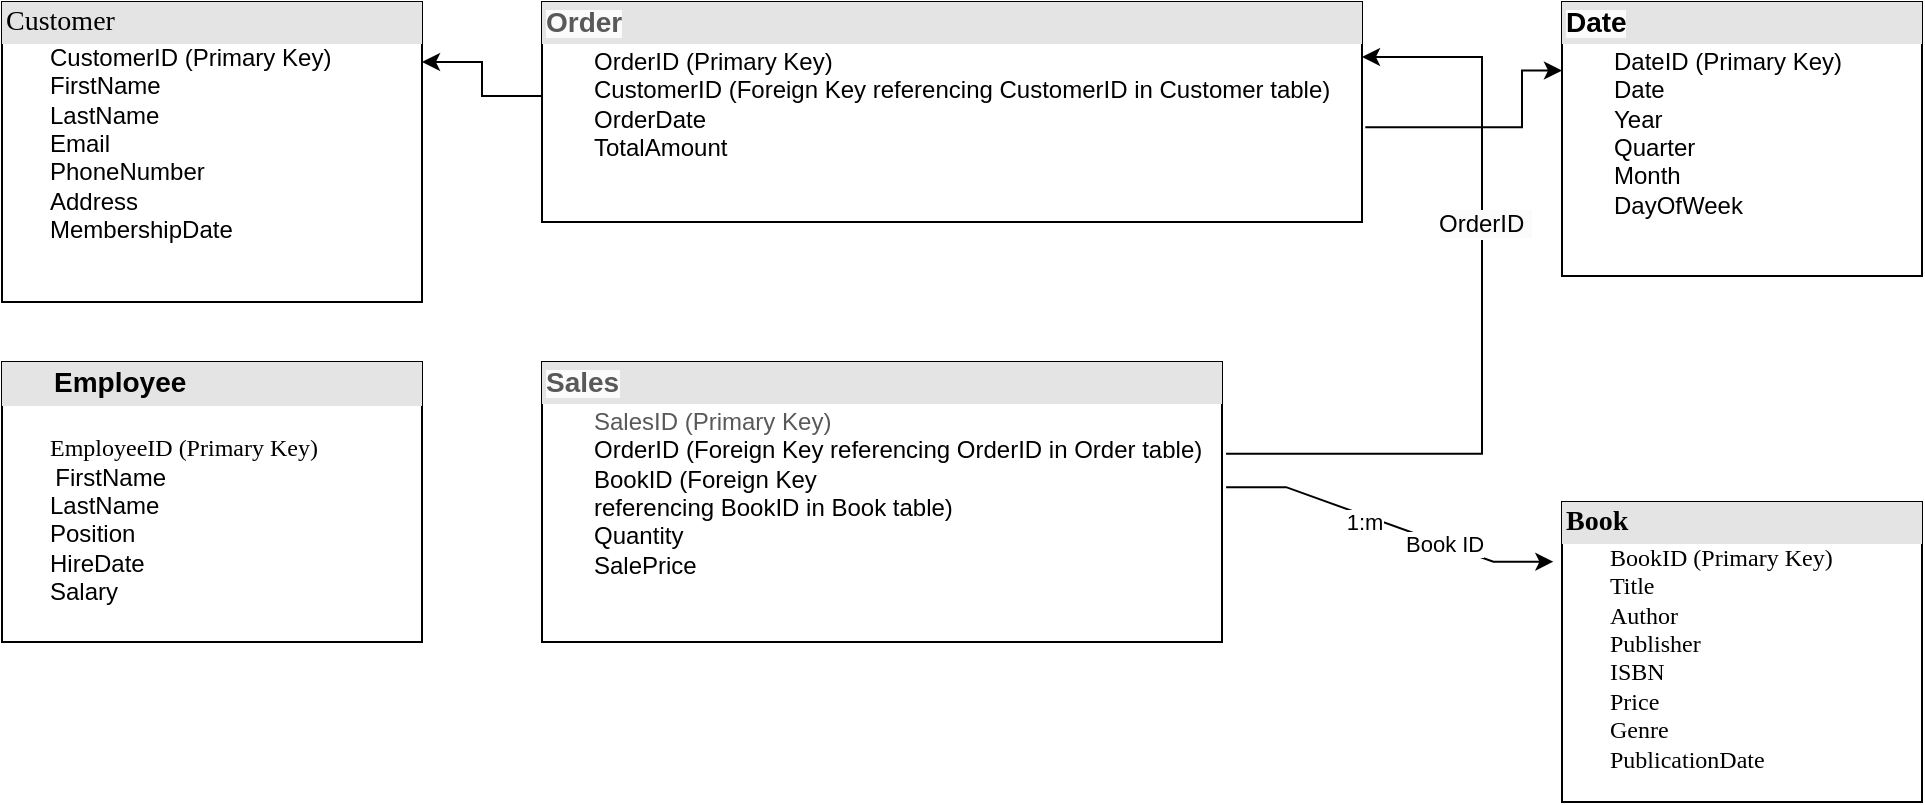 <mxfile version="25.0.3">
  <diagram name="Page-1" id="2ca16b54-16f6-2749-3443-fa8db7711227">
    <mxGraphModel dx="1050" dy="545" grid="1" gridSize="10" guides="1" tooltips="1" connect="1" arrows="1" fold="1" page="1" pageScale="1" pageWidth="1100" pageHeight="850" background="none" math="0" shadow="0">
      <root>
        <mxCell id="0" />
        <mxCell id="1" parent="0" />
        <mxCell id="2ed32ef02a7f4228-2" value="&lt;div style=&quot;box-sizing: border-box ; width: 100% ; background: #e4e4e4 ; padding: 2px&quot;&gt;&lt;font style=&quot;font-size: 14px;&quot;&gt;Customer&lt;/font&gt;&lt;/div&gt;&lt;p style=&quot;margin-top:0in;margin-right:0in;margin-bottom:0in;margin-left:.25in;&lt;br/&gt;text-align:justify&quot;&gt;&lt;span style=&quot;font-family:&amp;quot;Arial&amp;quot;,sans-serif;mso-ascii-theme-font:&lt;br/&gt;minor-bidi;mso-hansi-theme-font:minor-bidi;mso-bidi-font-family:&amp;quot;Times New Roman&amp;quot;;&lt;br/&gt;color:#595959;mso-themecolor:text1;mso-themetint:166&quot;&gt;CustomerID (Primary Key)&lt;/span&gt;&lt;/p&gt;&lt;p style=&quot;margin-top:0in;margin-right:0in;margin-bottom:0in;margin-left:.25in;&lt;br/&gt;text-align:justify&quot;&gt;&lt;span style=&quot;font-family:&amp;quot;Arial&amp;quot;,sans-serif;mso-ascii-theme-font:&lt;br/&gt;minor-bidi;mso-hansi-theme-font:minor-bidi;mso-bidi-font-family:&amp;quot;Times New Roman&amp;quot;;&lt;br/&gt;color:#595959;mso-themecolor:text1;mso-themetint:166&quot;&gt;FirstName&lt;/span&gt;&lt;/p&gt;&lt;p style=&quot;margin-top:0in;margin-right:0in;margin-bottom:0in;margin-left:.25in;&lt;br/&gt;text-align:justify&quot;&gt;&lt;span style=&quot;font-family:&amp;quot;Arial&amp;quot;,sans-serif;mso-ascii-theme-font:&lt;br/&gt;minor-bidi;mso-hansi-theme-font:minor-bidi;mso-bidi-font-family:&amp;quot;Times New Roman&amp;quot;;&lt;br/&gt;color:#595959;mso-themecolor:text1;mso-themetint:166&quot;&gt;LastName&lt;/span&gt;&lt;/p&gt;&lt;p style=&quot;margin-top:0in;margin-right:0in;margin-bottom:0in;margin-left:.25in;&lt;br/&gt;text-align:justify&quot;&gt;&lt;span style=&quot;font-family:&amp;quot;Arial&amp;quot;,sans-serif;mso-ascii-theme-font:&lt;br/&gt;minor-bidi;mso-hansi-theme-font:minor-bidi;mso-bidi-font-family:&amp;quot;Times New Roman&amp;quot;;&lt;br/&gt;color:#595959;mso-themecolor:text1;mso-themetint:166&quot;&gt;Email&lt;/span&gt;&lt;/p&gt;&lt;p style=&quot;margin-top:0in;margin-right:0in;margin-bottom:0in;margin-left:.25in;&lt;br/&gt;text-align:justify&quot;&gt;&lt;span style=&quot;font-family:&amp;quot;Arial&amp;quot;,sans-serif;mso-ascii-theme-font:&lt;br/&gt;minor-bidi;mso-hansi-theme-font:minor-bidi;mso-bidi-font-family:&amp;quot;Times New Roman&amp;quot;;&lt;br/&gt;color:#595959;mso-themecolor:text1;mso-themetint:166&quot;&gt;PhoneNumber&lt;/span&gt;&lt;/p&gt;&lt;p style=&quot;margin-top:0in;margin-right:0in;margin-bottom:0in;margin-left:.25in;&lt;br/&gt;text-align:justify&quot;&gt;&lt;span style=&quot;font-family:&amp;quot;Arial&amp;quot;,sans-serif;mso-ascii-theme-font:&lt;br/&gt;minor-bidi;mso-hansi-theme-font:minor-bidi;mso-bidi-font-family:&amp;quot;Times New Roman&amp;quot;;&lt;br/&gt;color:#595959;mso-themecolor:text1;mso-themetint:166&quot;&gt;Address&lt;/span&gt;&lt;/p&gt;&lt;p style=&quot;margin-top:0in;margin-right:0in;margin-bottom:0in;margin-left:.25in;&lt;br/&gt;text-align:justify&quot;&gt;&lt;span style=&quot;font-family:&amp;quot;Arial&amp;quot;,sans-serif;mso-ascii-theme-font:&lt;br/&gt;minor-bidi;mso-hansi-theme-font:minor-bidi;mso-bidi-font-family:&amp;quot;Times New Roman&amp;quot;;&lt;br/&gt;color:#595959;mso-themecolor:text1;mso-themetint:166&quot;&gt;MembershipDate&lt;/span&gt;&lt;/p&gt;&lt;table style=&quot;width: 100% ; font-size: 1em&quot; cellpadding=&quot;2&quot; cellspacing=&quot;0&quot;&gt;&lt;tbody&gt;&lt;/tbody&gt;&lt;/table&gt;" style="verticalAlign=top;align=left;overflow=fill;html=1;rounded=0;shadow=0;comic=0;labelBackgroundColor=none;strokeWidth=1;fontFamily=Verdana;fontSize=12" parent="1" vertex="1">
          <mxGeometry x="50" y="100" width="210" height="150" as="geometry" />
        </mxCell>
        <mxCell id="2ed32ef02a7f4228-6" value="&lt;div style=&quot;box-sizing: border-box ; width: 100% ; background: #e4e4e4 ; padding: 2px&quot;&gt;&lt;b style=&quot;background-color: rgb(251, 251, 251);&quot;&gt;&lt;span style=&quot;font-family: Arial, sans-serif;&quot;&gt;&lt;font style=&quot;font-size: 14px;&quot;&gt;Date&lt;/font&gt;&lt;/span&gt;&lt;/b&gt;&lt;/div&gt;&lt;table style=&quot;width: 100% ; font-size: 1em&quot; cellpadding=&quot;2&quot; cellspacing=&quot;0&quot;&gt;&lt;tbody&gt;&lt;tr&gt;&lt;td&gt;&lt;pre style=&quot;margin-top:0in;margin-right:0in;margin-bottom:0in;margin-left:.25in;&lt;br/&gt;text-align:justify&quot;&gt;&lt;span style=&quot;background-color: initial; font-family: Arial, sans-serif; font-size: 1em;&quot;&gt;DateID (Primary Key)&lt;br&gt;&lt;/span&gt;&lt;span style=&quot;font-family:&amp;quot;Arial&amp;quot;,sans-serif;mso-ascii-theme-font:&lt;br/&gt;minor-bidi;mso-hansi-theme-font:minor-bidi;mso-bidi-font-family:&amp;quot;Times New Roman&amp;quot;;&lt;br/&gt;color:#595959;mso-themecolor:text1;mso-themetint:166&quot;&gt;Date&lt;br&gt;&lt;/span&gt;&lt;span style=&quot;font-family:&amp;quot;Arial&amp;quot;,sans-serif;mso-ascii-theme-font:&lt;br/&gt;minor-bidi;mso-hansi-theme-font:minor-bidi;mso-bidi-font-family:&amp;quot;Times New Roman&amp;quot;;&lt;br/&gt;color:#595959;mso-themecolor:text1;mso-themetint:166&quot;&gt;Year&lt;br&gt;&lt;/span&gt;&lt;span style=&quot;font-family:&amp;quot;Arial&amp;quot;,sans-serif;mso-ascii-theme-font:&lt;br/&gt;minor-bidi;mso-hansi-theme-font:minor-bidi;mso-bidi-font-family:&amp;quot;Times New Roman&amp;quot;;&lt;br/&gt;color:#595959;mso-themecolor:text1;mso-themetint:166&quot;&gt;Quarter&lt;br&gt;&lt;/span&gt;&lt;span style=&quot;font-family:&amp;quot;Arial&amp;quot;,sans-serif;mso-ascii-theme-font:&lt;br/&gt;minor-bidi;mso-hansi-theme-font:minor-bidi;mso-bidi-font-family:&amp;quot;Times New Roman&amp;quot;;&lt;br/&gt;color:#595959;mso-themecolor:text1;mso-themetint:166&quot;&gt;Month&lt;br&gt;&lt;/span&gt;&lt;span style=&quot;font-family:&amp;quot;Arial&amp;quot;,sans-serif;mso-ascii-theme-font:&lt;br/&gt;minor-bidi;mso-hansi-theme-font:minor-bidi;mso-bidi-font-family:&amp;quot;Times New Roman&amp;quot;;&lt;br/&gt;color:#595959;mso-themecolor:text1;mso-themetint:166&quot;&gt;DayOfWeek&lt;/span&gt;&lt;/pre&gt;&lt;/td&gt;&lt;td&gt;&lt;br&gt;&lt;/td&gt;&lt;/tr&gt;&lt;/tbody&gt;&lt;/table&gt;" style="verticalAlign=top;align=left;overflow=fill;html=1;rounded=0;shadow=0;comic=0;labelBackgroundColor=none;strokeWidth=1;fontFamily=Verdana;fontSize=12" parent="1" vertex="1">
          <mxGeometry x="830" y="100" width="180" height="137" as="geometry" />
        </mxCell>
        <mxCell id="2ed32ef02a7f4228-8" value="&lt;div style=&quot;box-sizing: border-box ; width: 100% ; background: #e4e4e4 ; padding: 2px&quot;&gt;&lt;font style=&quot;font-size: 14px;&quot;&gt;&lt;b&gt;Book&lt;/b&gt;&lt;/font&gt;&lt;span style=&quot;white-space-collapse: preserve; background-color: initial;&quot;&gt;&#x9;&lt;/span&gt;&lt;/div&gt;&lt;span style=&quot;background-color: initial; white-space-collapse: preserve;&quot;&gt;&#x9;&lt;/span&gt;BookID (Primary Key)&lt;div&gt;&lt;span style=&quot;background-color: initial;&quot;&gt;&lt;span style=&quot;white-space: pre;&quot;&gt;&#x9;&lt;/span&gt;Title&lt;/span&gt;&lt;br&gt;&lt;span style=&quot;background-color: initial; white-space-collapse: preserve;&quot;&gt;&#x9;&lt;/span&gt;&lt;span style=&quot;background-color: initial;&quot;&gt;Author&lt;/span&gt;&lt;br&gt;&lt;span style=&quot;background-color: initial;&quot;&gt;&lt;span style=&quot;white-space-collapse: preserve;&quot;&gt;&#x9;&lt;/span&gt;Publishe&lt;/span&gt;&lt;span style=&quot;background-color: initial;&quot;&gt;r&lt;/span&gt;&lt;br&gt;&lt;span style=&quot;background-color: initial; white-space-collapse: preserve;&quot;&gt;&#x9;&lt;/span&gt;&lt;span style=&quot;background-color: initial;&quot;&gt;ISBN&lt;/span&gt;&lt;br&gt;&lt;span style=&quot;background-color: initial; white-space-collapse: preserve;&quot;&gt;&#x9;&lt;/span&gt;&lt;span style=&quot;background-color: initial;&quot;&gt;Price&lt;/span&gt;&lt;br&gt;&lt;span style=&quot;background-color: initial; white-space-collapse: preserve;&quot;&gt;&#x9;&lt;/span&gt;&lt;span style=&quot;background-color: initial;&quot;&gt;Genre&lt;/span&gt;&lt;br&gt;&lt;span style=&quot;background-color: initial; white-space-collapse: preserve;&quot;&gt;&#x9;&lt;/span&gt;&lt;span style=&quot;background-color: initial;&quot;&gt;PublicationDate&lt;/span&gt;&lt;br&gt;&lt;div&gt;&lt;br&gt;&lt;/div&gt;&lt;/div&gt;" style="verticalAlign=top;align=left;overflow=fill;html=1;rounded=0;shadow=0;comic=0;labelBackgroundColor=none;strokeWidth=1;fontFamily=Verdana;fontSize=12" parent="1" vertex="1">
          <mxGeometry x="830" y="350" width="180" height="150" as="geometry" />
        </mxCell>
        <mxCell id="h2hBRdDHkFJv4tZZHOCW-15" style="edgeStyle=elbowEdgeStyle;rounded=0;orthogonalLoop=1;jettySize=auto;html=1;exitX=1.006;exitY=0.328;exitDx=0;exitDy=0;entryX=1;entryY=0.25;entryDx=0;entryDy=0;exitPerimeter=0;" edge="1" parent="1" source="2ed32ef02a7f4228-9" target="2ed32ef02a7f4228-11">
          <mxGeometry relative="1" as="geometry">
            <mxPoint x="730" y="140" as="targetPoint" />
            <mxPoint x="660" y="325" as="sourcePoint" />
            <Array as="points">
              <mxPoint x="790" y="282.5" />
            </Array>
          </mxGeometry>
        </mxCell>
        <mxCell id="h2hBRdDHkFJv4tZZHOCW-16" value="&lt;span style=&quot;font-family: Arial, sans-serif; font-size: 12px; text-align: left; background-color: rgb(251, 251, 251);&quot;&gt;OrderID&amp;nbsp;&lt;/span&gt;" style="edgeLabel;html=1;align=center;verticalAlign=middle;resizable=0;points=[];" vertex="1" connectable="0" parent="h2hBRdDHkFJv4tZZHOCW-15">
          <mxGeometry x="0.784" y="-5" relative="1" as="geometry">
            <mxPoint x="19" y="88" as="offset" />
          </mxGeometry>
        </mxCell>
        <mxCell id="2ed32ef02a7f4228-9" value="&lt;div style=&quot;box-sizing:border-box;width:100%;background:#e4e4e4;padding:2px;&quot;&gt;&lt;b style=&quot;text-align: justify; background-color: rgb(251, 251, 251);&quot;&gt;&lt;span style=&quot;font-family: Arial, sans-serif; color: rgb(89, 89, 89);&quot;&gt;&lt;font style=&quot;font-size: 14px;&quot;&gt;Sales&lt;/font&gt;&lt;/span&gt;&lt;/b&gt;&lt;/div&gt;&lt;table style=&quot;width:100%;font-size:1em;&quot; cellpadding=&quot;2&quot; cellspacing=&quot;0&quot;&gt;&lt;tbody&gt;&lt;tr&gt;&lt;td&gt;&lt;pre style=&quot;margin-top:0in;margin-right:0in;margin-bottom:0in;margin-left:.25in;&lt;br/&gt;text-align:justify&quot;&gt;&lt;span style=&quot;color: rgb(89, 89, 89); font-family: Arial, sans-serif; font-size: 1em; background-color: initial;&quot;&gt;SalesID (Primary Key)&lt;br&gt;&lt;/span&gt;&lt;span style=&quot;font-family:&amp;quot;Arial&amp;quot;,sans-serif;mso-ascii-theme-font:&lt;br/&gt;minor-bidi;mso-hansi-theme-font:minor-bidi;mso-bidi-font-family:&amp;quot;Times New Roman&amp;quot;;&lt;br/&gt;color:#595959;mso-themecolor:text1;mso-themetint:166&quot;&gt;OrderID (Foreign Key referencing OrderID in Order table)&lt;br&gt;&lt;/span&gt;&lt;span style=&quot;font-family:&amp;quot;Arial&amp;quot;,sans-serif;mso-ascii-theme-font:&lt;br/&gt;minor-bidi;mso-hansi-theme-font:minor-bidi;mso-bidi-font-family:&amp;quot;Times New Roman&amp;quot;;&lt;br/&gt;color:#595959;mso-themecolor:text1;mso-themetint:166&quot;&gt;BookID (Foreign Key&lt;br&gt;&lt;/span&gt;&lt;span style=&quot;font-family:&amp;quot;Arial&amp;quot;,sans-serif;mso-ascii-theme-font:&lt;br/&gt;minor-bidi;mso-hansi-theme-font:minor-bidi;mso-bidi-font-family:&amp;quot;Times New Roman&amp;quot;;&lt;br/&gt;color:#595959;mso-themecolor:text1;mso-themetint:166&quot;&gt;referencing BookID in Book table)&lt;br&gt;&lt;/span&gt;&lt;span style=&quot;font-family:&amp;quot;Arial&amp;quot;,sans-serif;mso-ascii-theme-font:&lt;br/&gt;minor-bidi;mso-hansi-theme-font:minor-bidi;mso-bidi-font-family:&amp;quot;Times New Roman&amp;quot;;&lt;br/&gt;color:#595959;mso-themecolor:text1;mso-themetint:166&quot;&gt;Quantity&lt;br&gt;&lt;/span&gt;&lt;span style=&quot;font-family:&amp;quot;Arial&amp;quot;,sans-serif;mso-ascii-theme-font:&lt;br/&gt;minor-bidi;mso-hansi-theme-font:minor-bidi;mso-bidi-font-family:&amp;quot;Times New Roman&amp;quot;;&lt;br/&gt;color:#595959;mso-themecolor:text1;mso-themetint:166&quot;&gt;SalePrice&lt;/span&gt;&lt;/pre&gt;&lt;/td&gt;&lt;td&gt;&lt;br&gt;&lt;/td&gt;&lt;/tr&gt;&lt;/tbody&gt;&lt;/table&gt;" style="verticalAlign=top;align=left;overflow=fill;html=1;rounded=0;shadow=0;comic=0;labelBackgroundColor=none;strokeWidth=1;fontFamily=Verdana;fontSize=12" parent="1" vertex="1">
          <mxGeometry x="320" y="280" width="340" height="140" as="geometry" />
        </mxCell>
        <mxCell id="2ed32ef02a7f4228-10" value="&lt;div style=&quot;box-sizing: border-box ; width: 100% ; background: #e4e4e4 ; padding: 2px&quot;&gt;&lt;p style=&quot;margin-top:0in;margin-right:0in;margin-bottom:0in;margin-left:.25in;&lt;br/&gt;text-align:justify&quot;&gt;&lt;font style=&quot;font-size: 14px;&quot;&gt;&lt;b style=&quot;&quot;&gt;&lt;span style=&quot;font-family: Arial, sans-serif;&quot;&gt;Employee&lt;/span&gt;&lt;/b&gt;&lt;/font&gt;&lt;/p&gt;&lt;/div&gt;&lt;div&gt;&lt;div&gt;&lt;span style=&quot;white-space-collapse: preserve; background-color: initial;&quot;&gt;&#x9;&lt;/span&gt;&lt;/div&gt;&lt;div&gt;&lt;span style=&quot;background-color: initial;&quot;&gt;&lt;span style=&quot;white-space: pre;&quot;&gt;&#x9;&lt;/span&gt;EmployeeID (Primary Key)&lt;/span&gt;&lt;/div&gt;&lt;div&gt;&lt;span style=&quot;background-color: initial; font-family: Arial, sans-serif;&quot;&gt;&lt;span style=&quot;white-space: pre;&quot;&gt;&#x9;&lt;/span&gt;FirstName&lt;/span&gt;&lt;/div&gt;&lt;div&gt;&lt;/div&gt;&lt;div&gt;&lt;div&gt;&lt;p style=&quot;margin-top:0in;margin-right:0in;margin-bottom:0in;margin-left:.25in;&lt;br/&gt;text-align:justify&quot;&gt;&lt;span style=&quot;font-family:&amp;quot;Arial&amp;quot;,sans-serif;mso-ascii-theme-font:&lt;br/&gt;minor-bidi;mso-hansi-theme-font:minor-bidi;mso-bidi-font-family:&amp;quot;Times New Roman&amp;quot;;&lt;br/&gt;color:#595959;mso-themecolor:text1;mso-themetint:166&quot;&gt;LastName&lt;/span&gt;&lt;/p&gt;&lt;p style=&quot;margin-top:0in;margin-right:0in;margin-bottom:0in;margin-left:.25in;&lt;br/&gt;text-align:justify&quot;&gt;&lt;span style=&quot;font-family:&amp;quot;Arial&amp;quot;,sans-serif;mso-ascii-theme-font:&lt;br/&gt;minor-bidi;mso-hansi-theme-font:minor-bidi;mso-bidi-font-family:&amp;quot;Times New Roman&amp;quot;;&lt;br/&gt;color:#595959;mso-themecolor:text1;mso-themetint:166&quot;&gt;Position&lt;/span&gt;&lt;/p&gt;&lt;p style=&quot;margin-top:0in;margin-right:0in;margin-bottom:0in;margin-left:.25in;&lt;br/&gt;text-align:justify&quot;&gt;&lt;span style=&quot;font-family:&amp;quot;Arial&amp;quot;,sans-serif;mso-ascii-theme-font:&lt;br/&gt;minor-bidi;mso-hansi-theme-font:minor-bidi;mso-bidi-font-family:&amp;quot;Times New Roman&amp;quot;;&lt;br/&gt;color:#595959;mso-themecolor:text1;mso-themetint:166&quot;&gt;HireDate&lt;/span&gt;&lt;/p&gt;&lt;p style=&quot;margin-top:0in;margin-right:0in;margin-bottom:0in;margin-left:.25in;&lt;br/&gt;text-align:justify&quot;&gt;&lt;span style=&quot;font-family:&amp;quot;Arial&amp;quot;,sans-serif;mso-ascii-theme-font:&lt;br/&gt;minor-bidi;mso-hansi-theme-font:minor-bidi;mso-bidi-font-family:&amp;quot;Times New Roman&amp;quot;;&lt;br/&gt;color:#595959;mso-themecolor:text1;mso-themetint:166&quot;&gt;Salary&lt;/span&gt;&lt;/p&gt;&lt;/div&gt;&lt;/div&gt;&lt;/div&gt;" style="verticalAlign=top;align=left;overflow=fill;html=1;rounded=0;shadow=0;comic=0;labelBackgroundColor=none;strokeWidth=1;fontFamily=Verdana;fontSize=12" parent="1" vertex="1">
          <mxGeometry x="50" y="280" width="210" height="140" as="geometry" />
        </mxCell>
        <mxCell id="h2hBRdDHkFJv4tZZHOCW-18" style="edgeStyle=elbowEdgeStyle;rounded=0;orthogonalLoop=1;jettySize=auto;html=1;exitX=0;exitY=0.5;exitDx=0;exitDy=0;" edge="1" parent="1">
          <mxGeometry relative="1" as="geometry">
            <mxPoint x="260" y="130" as="targetPoint" />
            <mxPoint x="320" y="147" as="sourcePoint" />
          </mxGeometry>
        </mxCell>
        <mxCell id="h2hBRdDHkFJv4tZZHOCW-20" style="edgeStyle=elbowEdgeStyle;rounded=0;orthogonalLoop=1;jettySize=auto;html=1;exitX=1.004;exitY=0.569;exitDx=0;exitDy=0;entryX=0;entryY=0.25;entryDx=0;entryDy=0;exitPerimeter=0;" edge="1" parent="1" source="2ed32ef02a7f4228-11" target="2ed32ef02a7f4228-6">
          <mxGeometry relative="1" as="geometry">
            <mxPoint x="820" y="150" as="targetPoint" />
            <Array as="points">
              <mxPoint x="810" y="160" />
            </Array>
          </mxGeometry>
        </mxCell>
        <mxCell id="2ed32ef02a7f4228-11" value="&lt;div style=&quot;box-sizing:border-box;width:100%;background:#e4e4e4;padding:2px;&quot;&gt;&lt;span style=&quot;text-align: justify; background-color: rgb(251, 251, 251);&quot;&gt;&lt;span style=&quot;font-family: Arial, sans-serif; color: rgb(89, 89, 89);&quot;&gt;&lt;font style=&quot;font-size: 14px;&quot;&gt;&lt;b&gt;Order&lt;/b&gt;&lt;/font&gt;&lt;/span&gt;&lt;/span&gt;&lt;/div&gt;&lt;table style=&quot;width:100%;font-size:1em;&quot; cellpadding=&quot;2&quot; cellspacing=&quot;0&quot;&gt;&lt;tbody&gt;&lt;tr&gt;&lt;td&gt;&lt;p style=&quot;margin-top:0in;margin-right:0in;margin-bottom:0in;margin-left:.25in;&lt;br/&gt;text-align:justify&quot;&gt;&lt;span style=&quot;font-family: Arial, sans-serif; font-size: 1em; background-color: initial;&quot;&gt;OrderID (Primary Key)&lt;/span&gt;&lt;/p&gt;&lt;p style=&quot;margin-top:0in;margin-right:0in;margin-bottom:0in;margin-left:.25in;&lt;br/&gt;text-align:justify&quot;&gt;&lt;span style=&quot;font-family:&amp;quot;Arial&amp;quot;,sans-serif;mso-ascii-theme-font:&lt;br/&gt;minor-bidi;mso-hansi-theme-font:minor-bidi;mso-bidi-font-family:&amp;quot;Times New Roman&amp;quot;;&lt;br/&gt;color:#595959;mso-themecolor:text1;mso-themetint:166&quot;&gt;CustomerID (Foreign Key referencing CustomerID in Customer table)&lt;/span&gt;&lt;/p&gt;&lt;p style=&quot;margin-top:0in;margin-right:0in;margin-bottom:0in;margin-left:.25in;&lt;br/&gt;text-align:justify&quot;&gt;&lt;span style=&quot;font-family:&amp;quot;Arial&amp;quot;,sans-serif;mso-ascii-theme-font:&lt;br/&gt;minor-bidi;mso-hansi-theme-font:minor-bidi;mso-bidi-font-family:&amp;quot;Times New Roman&amp;quot;;&lt;br/&gt;color:#595959;mso-themecolor:text1;mso-themetint:166&quot;&gt;OrderDate&lt;/span&gt;&lt;/p&gt;&lt;p style=&quot;margin-top:0in;margin-right:0in;margin-bottom:0in;margin-left:.25in;&lt;br/&gt;text-align:justify&quot;&gt;&lt;span style=&quot;font-family:&amp;quot;Arial&amp;quot;,sans-serif;mso-ascii-theme-font:&lt;br/&gt;minor-bidi;mso-hansi-theme-font:minor-bidi;mso-bidi-font-family:&amp;quot;Times New Roman&amp;quot;;&lt;br/&gt;color:#595959;mso-themecolor:text1;mso-themetint:166&quot;&gt;TotalAmount&lt;/span&gt;&lt;/p&gt;&lt;/td&gt;&lt;td&gt;&lt;br&gt;&lt;/td&gt;&lt;/tr&gt;&lt;/tbody&gt;&lt;/table&gt;" style="verticalAlign=top;align=left;overflow=fill;html=1;rounded=0;shadow=0;comic=0;labelBackgroundColor=none;strokeWidth=1;fontFamily=Verdana;fontSize=12" parent="1" vertex="1">
          <mxGeometry x="320" y="100" width="410" height="110" as="geometry" />
        </mxCell>
        <mxCell id="h2hBRdDHkFJv4tZZHOCW-7" value="" style="endArrow=classic;html=1;rounded=0;edgeStyle=entityRelationEdgeStyle;elbow=vertical;entryX=-0.024;entryY=0.199;entryDx=0;entryDy=0;entryPerimeter=0;exitX=1.006;exitY=0.447;exitDx=0;exitDy=0;exitPerimeter=0;" edge="1" parent="1" source="2ed32ef02a7f4228-9" target="2ed32ef02a7f4228-8">
          <mxGeometry relative="1" as="geometry">
            <mxPoint x="684.42" y="483.82" as="sourcePoint" />
            <mxPoint x="730" y="330" as="targetPoint" />
          </mxGeometry>
        </mxCell>
        <mxCell id="h2hBRdDHkFJv4tZZHOCW-9" value="Book ID" style="edgeLabel;resizable=0;html=1;;align=left;verticalAlign=bottom;" connectable="0" vertex="1" parent="h2hBRdDHkFJv4tZZHOCW-7">
          <mxGeometry x="-1" relative="1" as="geometry">
            <mxPoint x="88" y="37" as="offset" />
          </mxGeometry>
        </mxCell>
        <mxCell id="h2hBRdDHkFJv4tZZHOCW-11" value="1:m" style="edgeLabel;html=1;align=center;verticalAlign=middle;resizable=0;points=[];" vertex="1" connectable="0" parent="h2hBRdDHkFJv4tZZHOCW-7">
          <mxGeometry x="0.003" y="-2" relative="1" as="geometry">
            <mxPoint x="-13" y="-3" as="offset" />
          </mxGeometry>
        </mxCell>
      </root>
    </mxGraphModel>
  </diagram>
</mxfile>
